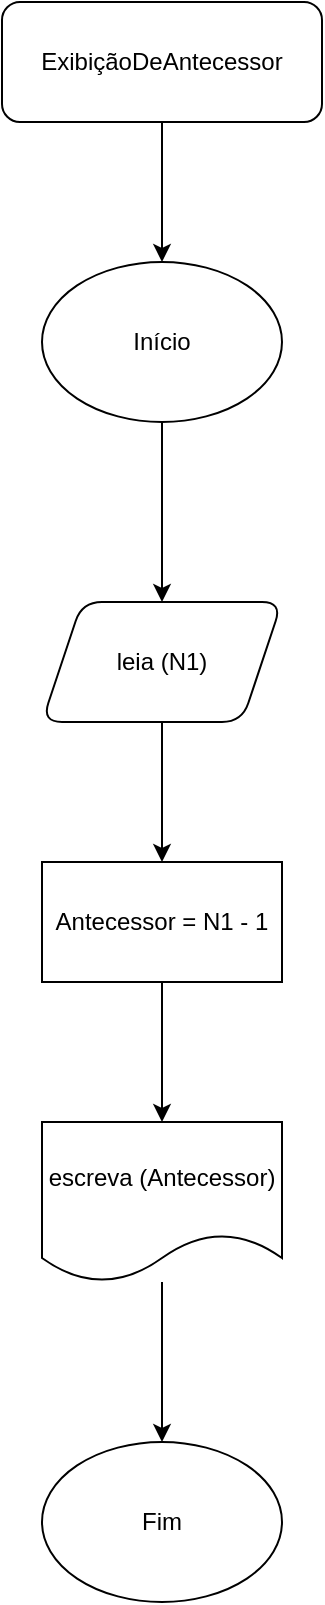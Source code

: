 <mxfile version="13.6.2" type="github"><diagram id="9T1CbCsuyYrWwIP4_B1Y" name="Page-1"><mxGraphModel dx="796" dy="455" grid="1" gridSize="10" guides="1" tooltips="1" connect="1" arrows="1" fold="1" page="1" pageScale="1" pageWidth="827" pageHeight="1169" math="0" shadow="0"><root><mxCell id="0"/><mxCell id="1" parent="0"/><mxCell id="cl_SoMZ6qgeckP1dBuG8-3" value="" style="edgeStyle=orthogonalEdgeStyle;rounded=0;orthogonalLoop=1;jettySize=auto;html=1;" parent="1" source="cl_SoMZ6qgeckP1dBuG8-1" target="cl_SoMZ6qgeckP1dBuG8-2" edge="1"><mxGeometry relative="1" as="geometry"/></mxCell><mxCell id="cl_SoMZ6qgeckP1dBuG8-1" value="ExibiçãoDeAntecessor" style="rounded=1;whiteSpace=wrap;html=1;" parent="1" vertex="1"><mxGeometry x="350" y="210" width="160" height="60" as="geometry"/></mxCell><mxCell id="cl_SoMZ6qgeckP1dBuG8-5" value="" style="edgeStyle=orthogonalEdgeStyle;rounded=0;orthogonalLoop=1;jettySize=auto;html=1;" parent="1" source="cl_SoMZ6qgeckP1dBuG8-2" target="cl_SoMZ6qgeckP1dBuG8-4" edge="1"><mxGeometry relative="1" as="geometry"/></mxCell><mxCell id="cl_SoMZ6qgeckP1dBuG8-2" value="Início" style="ellipse;whiteSpace=wrap;html=1;rounded=1;" parent="1" vertex="1"><mxGeometry x="370" y="340" width="120" height="80" as="geometry"/></mxCell><mxCell id="cl_SoMZ6qgeckP1dBuG8-7" value="" style="edgeStyle=orthogonalEdgeStyle;rounded=0;orthogonalLoop=1;jettySize=auto;html=1;" parent="1" source="cl_SoMZ6qgeckP1dBuG8-4" target="cl_SoMZ6qgeckP1dBuG8-6" edge="1"><mxGeometry relative="1" as="geometry"/></mxCell><mxCell id="cl_SoMZ6qgeckP1dBuG8-4" value="leia (N1)" style="shape=parallelogram;perimeter=parallelogramPerimeter;whiteSpace=wrap;html=1;fixedSize=1;rounded=1;" parent="1" vertex="1"><mxGeometry x="370" y="510" width="120" height="60" as="geometry"/></mxCell><mxCell id="cl_SoMZ6qgeckP1dBuG8-9" value="" style="edgeStyle=orthogonalEdgeStyle;rounded=0;orthogonalLoop=1;jettySize=auto;html=1;" parent="1" source="cl_SoMZ6qgeckP1dBuG8-6" target="cl_SoMZ6qgeckP1dBuG8-8" edge="1"><mxGeometry relative="1" as="geometry"/></mxCell><mxCell id="cl_SoMZ6qgeckP1dBuG8-6" value="Antecessor = N1 - 1" style="rounded=0;whiteSpace=wrap;html=1;" parent="1" vertex="1"><mxGeometry x="370" y="640" width="120" height="60" as="geometry"/></mxCell><mxCell id="cl_SoMZ6qgeckP1dBuG8-11" value="" style="edgeStyle=orthogonalEdgeStyle;rounded=0;orthogonalLoop=1;jettySize=auto;html=1;" parent="1" source="cl_SoMZ6qgeckP1dBuG8-8" target="cl_SoMZ6qgeckP1dBuG8-10" edge="1"><mxGeometry relative="1" as="geometry"/></mxCell><mxCell id="cl_SoMZ6qgeckP1dBuG8-8" value="escreva (Antecessor)" style="shape=document;whiteSpace=wrap;html=1;boundedLbl=1;rounded=0;" parent="1" vertex="1"><mxGeometry x="370" y="770" width="120" height="80" as="geometry"/></mxCell><mxCell id="cl_SoMZ6qgeckP1dBuG8-10" value="Fim" style="ellipse;whiteSpace=wrap;html=1;rounded=0;" parent="1" vertex="1"><mxGeometry x="370" y="930" width="120" height="80" as="geometry"/></mxCell></root></mxGraphModel></diagram></mxfile>